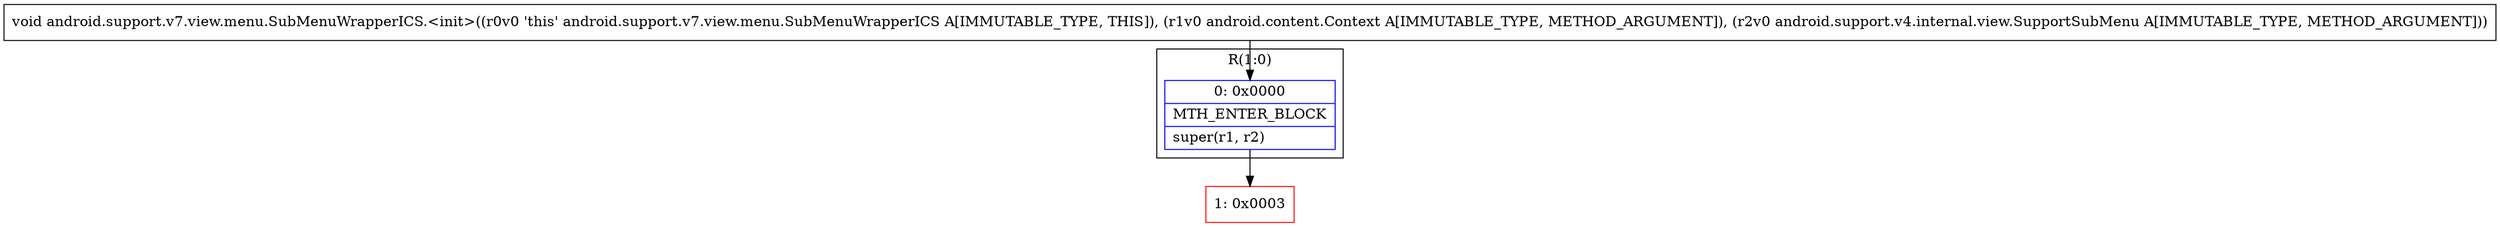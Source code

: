 digraph "CFG forandroid.support.v7.view.menu.SubMenuWrapperICS.\<init\>(Landroid\/content\/Context;Landroid\/support\/v4\/internal\/view\/SupportSubMenu;)V" {
subgraph cluster_Region_1945717716 {
label = "R(1:0)";
node [shape=record,color=blue];
Node_0 [shape=record,label="{0\:\ 0x0000|MTH_ENTER_BLOCK\l|super(r1, r2)\l}"];
}
Node_1 [shape=record,color=red,label="{1\:\ 0x0003}"];
MethodNode[shape=record,label="{void android.support.v7.view.menu.SubMenuWrapperICS.\<init\>((r0v0 'this' android.support.v7.view.menu.SubMenuWrapperICS A[IMMUTABLE_TYPE, THIS]), (r1v0 android.content.Context A[IMMUTABLE_TYPE, METHOD_ARGUMENT]), (r2v0 android.support.v4.internal.view.SupportSubMenu A[IMMUTABLE_TYPE, METHOD_ARGUMENT])) }"];
MethodNode -> Node_0;
Node_0 -> Node_1;
}

